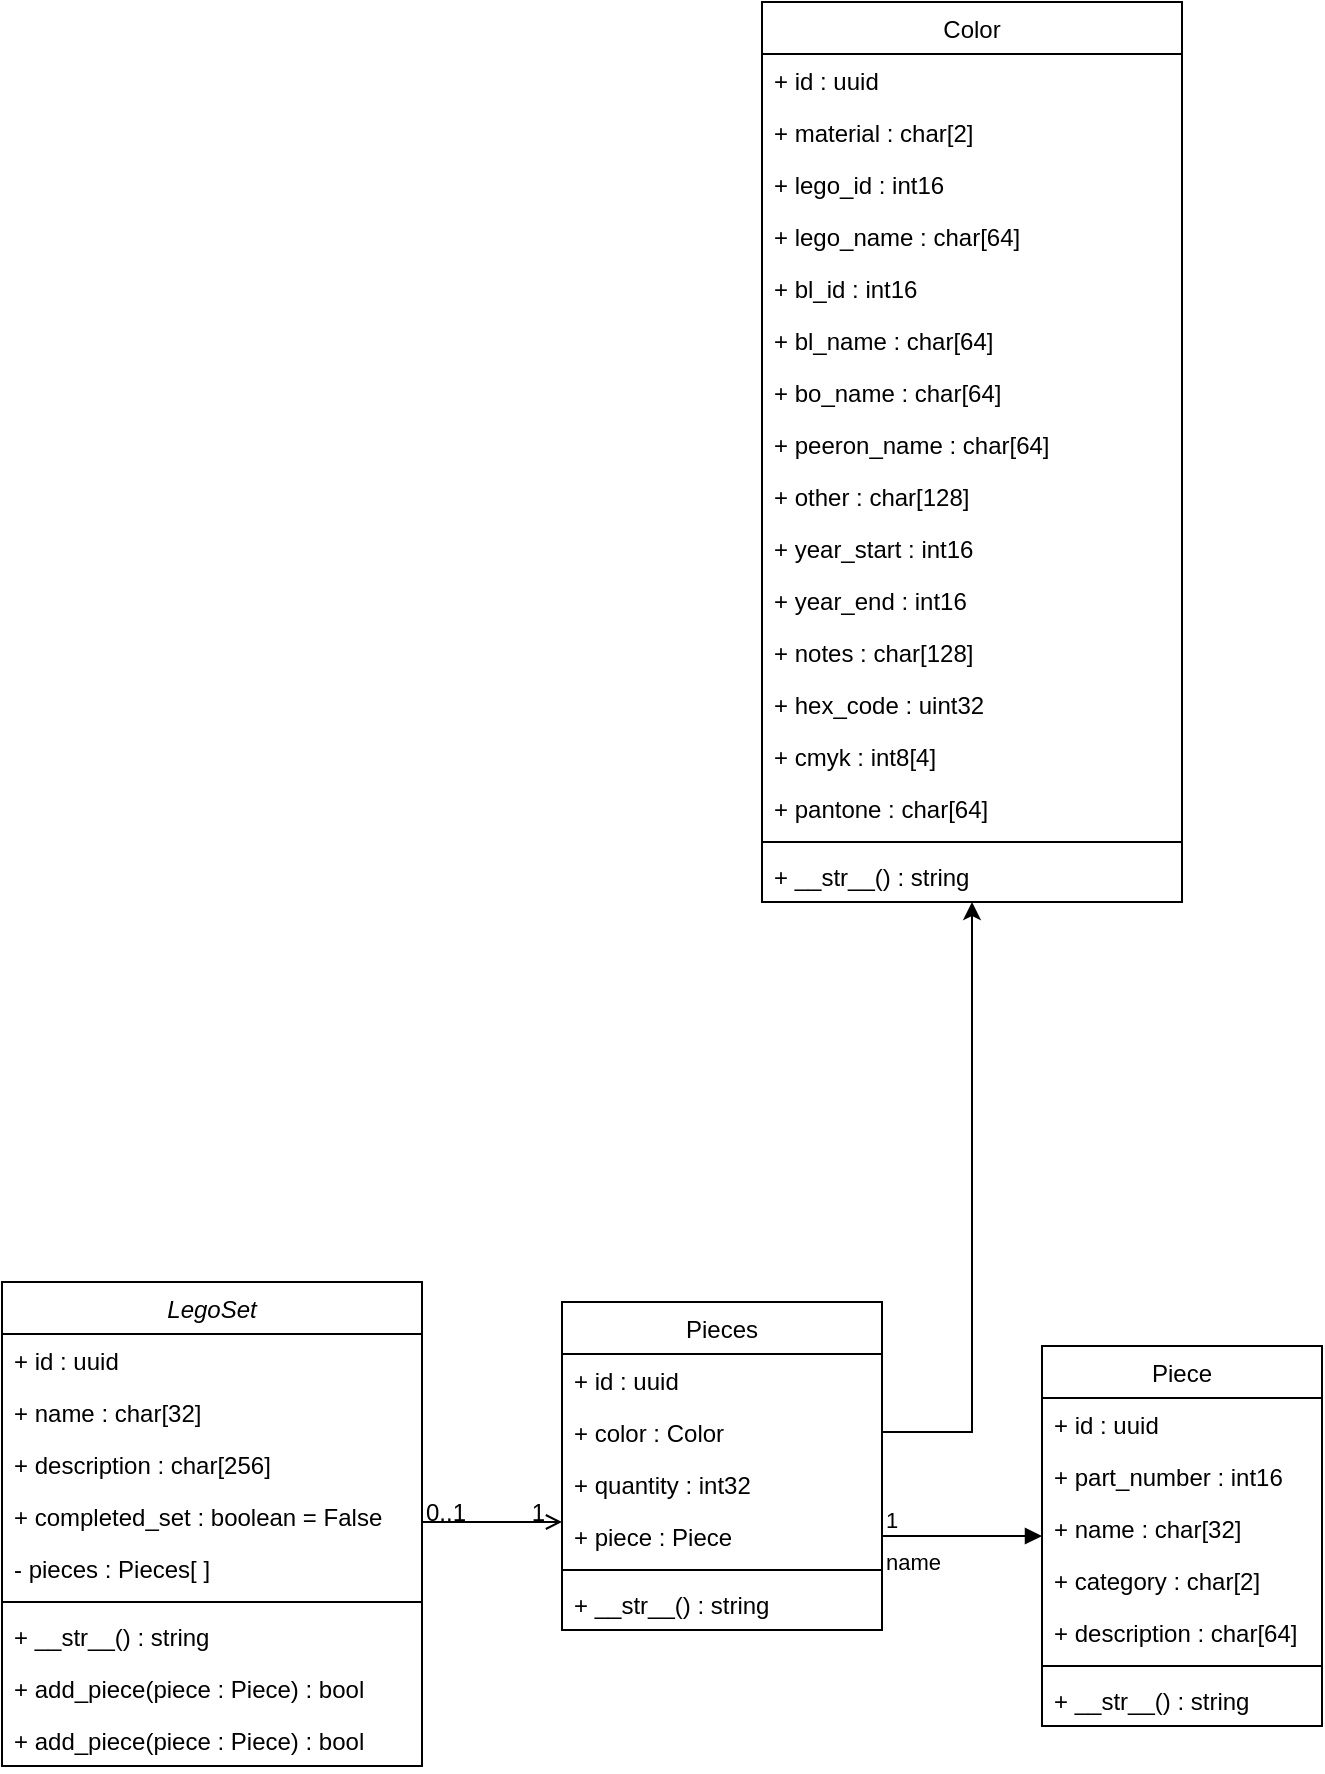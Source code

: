 <mxfile version="15.5.4" type="github">
  <diagram id="C5RBs43oDa-KdzZeNtuy" name="Page-1">
    <mxGraphModel dx="518" dy="2075" grid="1" gridSize="10" guides="1" tooltips="1" connect="1" arrows="1" fold="1" page="1" pageScale="1" pageWidth="827" pageHeight="1169" math="0" shadow="0">
      <root>
        <mxCell id="WIyWlLk6GJQsqaUBKTNV-0" />
        <mxCell id="WIyWlLk6GJQsqaUBKTNV-1" parent="WIyWlLk6GJQsqaUBKTNV-0" />
        <mxCell id="zkfFHV4jXpPFQw0GAbJ--0" value="LegoSet" style="swimlane;fontStyle=2;align=center;verticalAlign=top;childLayout=stackLayout;horizontal=1;startSize=26;horizontalStack=0;resizeParent=1;resizeLast=0;collapsible=1;marginBottom=0;rounded=0;shadow=0;strokeWidth=1;" parent="WIyWlLk6GJQsqaUBKTNV-1" vertex="1">
          <mxGeometry x="90" y="70" width="210" height="242" as="geometry">
            <mxRectangle x="230" y="140" width="160" height="26" as="alternateBounds" />
          </mxGeometry>
        </mxCell>
        <mxCell id="zkfFHV4jXpPFQw0GAbJ--1" value="+ id : uuid" style="text;align=left;verticalAlign=top;spacingLeft=4;spacingRight=4;overflow=hidden;rotatable=0;points=[[0,0.5],[1,0.5]];portConstraint=eastwest;" parent="zkfFHV4jXpPFQw0GAbJ--0" vertex="1">
          <mxGeometry y="26" width="210" height="26" as="geometry" />
        </mxCell>
        <mxCell id="zkfFHV4jXpPFQw0GAbJ--2" value="+ name : char[32]" style="text;align=left;verticalAlign=top;spacingLeft=4;spacingRight=4;overflow=hidden;rotatable=0;points=[[0,0.5],[1,0.5]];portConstraint=eastwest;rounded=0;shadow=0;html=0;" parent="zkfFHV4jXpPFQw0GAbJ--0" vertex="1">
          <mxGeometry y="52" width="210" height="26" as="geometry" />
        </mxCell>
        <mxCell id="Pf2QuSNvGWwa_adTL3wy-26" value="+ description : char[256]" style="text;align=left;verticalAlign=top;spacingLeft=4;spacingRight=4;overflow=hidden;rotatable=0;points=[[0,0.5],[1,0.5]];portConstraint=eastwest;rounded=0;shadow=0;html=0;" parent="zkfFHV4jXpPFQw0GAbJ--0" vertex="1">
          <mxGeometry y="78" width="210" height="26" as="geometry" />
        </mxCell>
        <mxCell id="zkfFHV4jXpPFQw0GAbJ--3" value="+ completed_set : boolean = False" style="text;align=left;verticalAlign=top;spacingLeft=4;spacingRight=4;overflow=hidden;rotatable=0;points=[[0,0.5],[1,0.5]];portConstraint=eastwest;rounded=0;shadow=0;html=0;" parent="zkfFHV4jXpPFQw0GAbJ--0" vertex="1">
          <mxGeometry y="104" width="210" height="26" as="geometry" />
        </mxCell>
        <mxCell id="Pf2QuSNvGWwa_adTL3wy-2" value="- pieces : Pieces[ ]" style="text;align=left;verticalAlign=top;spacingLeft=4;spacingRight=4;overflow=hidden;rotatable=0;points=[[0,0.5],[1,0.5]];portConstraint=eastwest;rounded=0;shadow=0;html=0;" parent="zkfFHV4jXpPFQw0GAbJ--0" vertex="1">
          <mxGeometry y="130" width="210" height="26" as="geometry" />
        </mxCell>
        <mxCell id="zkfFHV4jXpPFQw0GAbJ--4" value="" style="line;html=1;strokeWidth=1;align=left;verticalAlign=middle;spacingTop=-1;spacingLeft=3;spacingRight=3;rotatable=0;labelPosition=right;points=[];portConstraint=eastwest;" parent="zkfFHV4jXpPFQw0GAbJ--0" vertex="1">
          <mxGeometry y="156" width="210" height="8" as="geometry" />
        </mxCell>
        <mxCell id="Pf2QuSNvGWwa_adTL3wy-22" value="+ __str__() : string" style="text;align=left;verticalAlign=top;spacingLeft=4;spacingRight=4;overflow=hidden;rotatable=0;points=[[0,0.5],[1,0.5]];portConstraint=eastwest;" parent="zkfFHV4jXpPFQw0GAbJ--0" vertex="1">
          <mxGeometry y="164" width="210" height="26" as="geometry" />
        </mxCell>
        <mxCell id="zkfFHV4jXpPFQw0GAbJ--5" value="+ add_piece(piece : Piece) : bool" style="text;align=left;verticalAlign=top;spacingLeft=4;spacingRight=4;overflow=hidden;rotatable=0;points=[[0,0.5],[1,0.5]];portConstraint=eastwest;" parent="zkfFHV4jXpPFQw0GAbJ--0" vertex="1">
          <mxGeometry y="190" width="210" height="26" as="geometry" />
        </mxCell>
        <mxCell id="Pf2QuSNvGWwa_adTL3wy-1" value="+ add_piece(piece : Piece) : bool" style="text;align=left;verticalAlign=top;spacingLeft=4;spacingRight=4;overflow=hidden;rotatable=0;points=[[0,0.5],[1,0.5]];portConstraint=eastwest;" parent="zkfFHV4jXpPFQw0GAbJ--0" vertex="1">
          <mxGeometry y="216" width="210" height="26" as="geometry" />
        </mxCell>
        <mxCell id="zkfFHV4jXpPFQw0GAbJ--17" value="Pieces" style="swimlane;fontStyle=0;align=center;verticalAlign=top;childLayout=stackLayout;horizontal=1;startSize=26;horizontalStack=0;resizeParent=1;resizeLast=0;collapsible=1;marginBottom=0;rounded=0;shadow=0;strokeWidth=1;" parent="WIyWlLk6GJQsqaUBKTNV-1" vertex="1">
          <mxGeometry x="370" y="80" width="160" height="164" as="geometry">
            <mxRectangle x="550" y="140" width="160" height="26" as="alternateBounds" />
          </mxGeometry>
        </mxCell>
        <mxCell id="zkfFHV4jXpPFQw0GAbJ--18" value="+ id : uuid" style="text;align=left;verticalAlign=top;spacingLeft=4;spacingRight=4;overflow=hidden;rotatable=0;points=[[0,0.5],[1,0.5]];portConstraint=eastwest;" parent="zkfFHV4jXpPFQw0GAbJ--17" vertex="1">
          <mxGeometry y="26" width="160" height="26" as="geometry" />
        </mxCell>
        <mxCell id="zkfFHV4jXpPFQw0GAbJ--19" value="+ color : Color" style="text;align=left;verticalAlign=top;spacingLeft=4;spacingRight=4;overflow=hidden;rotatable=0;points=[[0,0.5],[1,0.5]];portConstraint=eastwest;rounded=0;shadow=0;html=0;" parent="zkfFHV4jXpPFQw0GAbJ--17" vertex="1">
          <mxGeometry y="52" width="160" height="26" as="geometry" />
        </mxCell>
        <mxCell id="zkfFHV4jXpPFQw0GAbJ--20" value="+ quantity : int32" style="text;align=left;verticalAlign=top;spacingLeft=4;spacingRight=4;overflow=hidden;rotatable=0;points=[[0,0.5],[1,0.5]];portConstraint=eastwest;rounded=0;shadow=0;html=0;" parent="zkfFHV4jXpPFQw0GAbJ--17" vertex="1">
          <mxGeometry y="78" width="160" height="26" as="geometry" />
        </mxCell>
        <mxCell id="zkfFHV4jXpPFQw0GAbJ--21" value="+ piece : Piece" style="text;align=left;verticalAlign=top;spacingLeft=4;spacingRight=4;overflow=hidden;rotatable=0;points=[[0,0.5],[1,0.5]];portConstraint=eastwest;rounded=0;shadow=0;html=0;" parent="zkfFHV4jXpPFQw0GAbJ--17" vertex="1">
          <mxGeometry y="104" width="160" height="26" as="geometry" />
        </mxCell>
        <mxCell id="zkfFHV4jXpPFQw0GAbJ--23" value="" style="line;html=1;strokeWidth=1;align=left;verticalAlign=middle;spacingTop=-1;spacingLeft=3;spacingRight=3;rotatable=0;labelPosition=right;points=[];portConstraint=eastwest;" parent="zkfFHV4jXpPFQw0GAbJ--17" vertex="1">
          <mxGeometry y="130" width="160" height="8" as="geometry" />
        </mxCell>
        <mxCell id="zkfFHV4jXpPFQw0GAbJ--24" value="+ __str__() : string" style="text;align=left;verticalAlign=top;spacingLeft=4;spacingRight=4;overflow=hidden;rotatable=0;points=[[0,0.5],[1,0.5]];portConstraint=eastwest;" parent="zkfFHV4jXpPFQw0GAbJ--17" vertex="1">
          <mxGeometry y="138" width="160" height="26" as="geometry" />
        </mxCell>
        <mxCell id="zkfFHV4jXpPFQw0GAbJ--26" value="" style="endArrow=open;shadow=0;strokeWidth=1;rounded=0;endFill=1;edgeStyle=elbowEdgeStyle;elbow=vertical;" parent="WIyWlLk6GJQsqaUBKTNV-1" source="zkfFHV4jXpPFQw0GAbJ--0" target="zkfFHV4jXpPFQw0GAbJ--17" edge="1">
          <mxGeometry x="0.5" y="41" relative="1" as="geometry">
            <mxPoint x="320" y="142" as="sourcePoint" />
            <mxPoint x="480" y="142" as="targetPoint" />
            <mxPoint x="-40" y="32" as="offset" />
            <Array as="points">
              <mxPoint x="350" y="190" />
            </Array>
          </mxGeometry>
        </mxCell>
        <mxCell id="zkfFHV4jXpPFQw0GAbJ--27" value="0..1" style="resizable=0;align=left;verticalAlign=bottom;labelBackgroundColor=none;fontSize=12;" parent="zkfFHV4jXpPFQw0GAbJ--26" connectable="0" vertex="1">
          <mxGeometry x="-1" relative="1" as="geometry">
            <mxPoint y="4" as="offset" />
          </mxGeometry>
        </mxCell>
        <mxCell id="zkfFHV4jXpPFQw0GAbJ--28" value="1" style="resizable=0;align=right;verticalAlign=bottom;labelBackgroundColor=none;fontSize=12;" parent="zkfFHV4jXpPFQw0GAbJ--26" connectable="0" vertex="1">
          <mxGeometry x="1" relative="1" as="geometry">
            <mxPoint x="-7" y="4" as="offset" />
          </mxGeometry>
        </mxCell>
        <mxCell id="Pf2QuSNvGWwa_adTL3wy-4" value="Piece" style="swimlane;fontStyle=0;align=center;verticalAlign=top;childLayout=stackLayout;horizontal=1;startSize=26;horizontalStack=0;resizeParent=1;resizeLast=0;collapsible=1;marginBottom=0;rounded=0;shadow=0;strokeWidth=1;" parent="WIyWlLk6GJQsqaUBKTNV-1" vertex="1">
          <mxGeometry x="610" y="102" width="140" height="190" as="geometry">
            <mxRectangle x="550" y="140" width="160" height="26" as="alternateBounds" />
          </mxGeometry>
        </mxCell>
        <mxCell id="Pf2QuSNvGWwa_adTL3wy-5" value="+ id : uuid" style="text;align=left;verticalAlign=top;spacingLeft=4;spacingRight=4;overflow=hidden;rotatable=0;points=[[0,0.5],[1,0.5]];portConstraint=eastwest;" parent="Pf2QuSNvGWwa_adTL3wy-4" vertex="1">
          <mxGeometry y="26" width="140" height="26" as="geometry" />
        </mxCell>
        <mxCell id="Pf2QuSNvGWwa_adTL3wy-8" value="+ part_number : int16" style="text;align=left;verticalAlign=top;spacingLeft=4;spacingRight=4;overflow=hidden;rotatable=0;points=[[0,0.5],[1,0.5]];portConstraint=eastwest;rounded=0;shadow=0;html=0;" parent="Pf2QuSNvGWwa_adTL3wy-4" vertex="1">
          <mxGeometry y="52" width="140" height="26" as="geometry" />
        </mxCell>
        <mxCell id="Pf2QuSNvGWwa_adTL3wy-7" value="+ name : char[32]" style="text;align=left;verticalAlign=top;spacingLeft=4;spacingRight=4;overflow=hidden;rotatable=0;points=[[0,0.5],[1,0.5]];portConstraint=eastwest;rounded=0;shadow=0;html=0;" parent="Pf2QuSNvGWwa_adTL3wy-4" vertex="1">
          <mxGeometry y="78" width="140" height="26" as="geometry" />
        </mxCell>
        <mxCell id="Pf2QuSNvGWwa_adTL3wy-23" value="+ category : char[2]" style="text;align=left;verticalAlign=top;spacingLeft=4;spacingRight=4;overflow=hidden;rotatable=0;points=[[0,0.5],[1,0.5]];portConstraint=eastwest;rounded=0;shadow=0;html=0;" parent="Pf2QuSNvGWwa_adTL3wy-4" vertex="1">
          <mxGeometry y="104" width="140" height="26" as="geometry" />
        </mxCell>
        <mxCell id="Pf2QuSNvGWwa_adTL3wy-9" value="+ description : char[64]" style="text;align=left;verticalAlign=top;spacingLeft=4;spacingRight=4;overflow=hidden;rotatable=0;points=[[0,0.5],[1,0.5]];portConstraint=eastwest;rounded=0;shadow=0;html=0;" parent="Pf2QuSNvGWwa_adTL3wy-4" vertex="1">
          <mxGeometry y="130" width="140" height="26" as="geometry" />
        </mxCell>
        <mxCell id="Pf2QuSNvGWwa_adTL3wy-11" value="" style="line;html=1;strokeWidth=1;align=left;verticalAlign=middle;spacingTop=-1;spacingLeft=3;spacingRight=3;rotatable=0;labelPosition=right;points=[];portConstraint=eastwest;" parent="Pf2QuSNvGWwa_adTL3wy-4" vertex="1">
          <mxGeometry y="156" width="140" height="8" as="geometry" />
        </mxCell>
        <mxCell id="Pf2QuSNvGWwa_adTL3wy-12" value="+ __str__() : string" style="text;align=left;verticalAlign=top;spacingLeft=4;spacingRight=4;overflow=hidden;rotatable=0;points=[[0,0.5],[1,0.5]];portConstraint=eastwest;" parent="Pf2QuSNvGWwa_adTL3wy-4" vertex="1">
          <mxGeometry y="164" width="140" height="26" as="geometry" />
        </mxCell>
        <mxCell id="Pf2QuSNvGWwa_adTL3wy-19" value="name" style="endArrow=block;endFill=1;html=1;edgeStyle=orthogonalEdgeStyle;align=left;verticalAlign=top;rounded=0;" parent="WIyWlLk6GJQsqaUBKTNV-1" source="zkfFHV4jXpPFQw0GAbJ--21" target="Pf2QuSNvGWwa_adTL3wy-4" edge="1">
          <mxGeometry x="-1" relative="1" as="geometry">
            <mxPoint x="600" y="300" as="sourcePoint" />
            <mxPoint x="760" y="300" as="targetPoint" />
          </mxGeometry>
        </mxCell>
        <mxCell id="Pf2QuSNvGWwa_adTL3wy-20" value="1" style="edgeLabel;resizable=0;html=1;align=left;verticalAlign=bottom;" parent="Pf2QuSNvGWwa_adTL3wy-19" connectable="0" vertex="1">
          <mxGeometry x="-1" relative="1" as="geometry" />
        </mxCell>
        <mxCell id="mKjSSnV1DjgpW89yL6a5-0" value="Color" style="swimlane;fontStyle=0;align=center;verticalAlign=top;childLayout=stackLayout;horizontal=1;startSize=26;horizontalStack=0;resizeParent=1;resizeLast=0;collapsible=1;marginBottom=0;rounded=0;shadow=0;strokeWidth=1;" vertex="1" parent="WIyWlLk6GJQsqaUBKTNV-1">
          <mxGeometry x="470" y="-570" width="210" height="450" as="geometry">
            <mxRectangle x="550" y="140" width="160" height="26" as="alternateBounds" />
          </mxGeometry>
        </mxCell>
        <mxCell id="mKjSSnV1DjgpW89yL6a5-1" value="+ id : uuid" style="text;align=left;verticalAlign=top;spacingLeft=4;spacingRight=4;overflow=hidden;rotatable=0;points=[[0,0.5],[1,0.5]];portConstraint=eastwest;" vertex="1" parent="mKjSSnV1DjgpW89yL6a5-0">
          <mxGeometry y="26" width="210" height="26" as="geometry" />
        </mxCell>
        <mxCell id="mKjSSnV1DjgpW89yL6a5-2" value="+ material : char[2]" style="text;align=left;verticalAlign=top;spacingLeft=4;spacingRight=4;overflow=hidden;rotatable=0;points=[[0,0.5],[1,0.5]];portConstraint=eastwest;rounded=0;shadow=0;html=0;" vertex="1" parent="mKjSSnV1DjgpW89yL6a5-0">
          <mxGeometry y="52" width="210" height="26" as="geometry" />
        </mxCell>
        <mxCell id="mKjSSnV1DjgpW89yL6a5-3" value="+ lego_id : int16" style="text;align=left;verticalAlign=top;spacingLeft=4;spacingRight=4;overflow=hidden;rotatable=0;points=[[0,0.5],[1,0.5]];portConstraint=eastwest;rounded=0;shadow=0;html=0;" vertex="1" parent="mKjSSnV1DjgpW89yL6a5-0">
          <mxGeometry y="78" width="210" height="26" as="geometry" />
        </mxCell>
        <mxCell id="mKjSSnV1DjgpW89yL6a5-4" value="+ lego_name : char[64]" style="text;align=left;verticalAlign=top;spacingLeft=4;spacingRight=4;overflow=hidden;rotatable=0;points=[[0,0.5],[1,0.5]];portConstraint=eastwest;rounded=0;shadow=0;html=0;" vertex="1" parent="mKjSSnV1DjgpW89yL6a5-0">
          <mxGeometry y="104" width="210" height="26" as="geometry" />
        </mxCell>
        <mxCell id="mKjSSnV1DjgpW89yL6a5-5" value="+ bl_id : int16" style="text;align=left;verticalAlign=top;spacingLeft=4;spacingRight=4;overflow=hidden;rotatable=0;points=[[0,0.5],[1,0.5]];portConstraint=eastwest;rounded=0;shadow=0;html=0;" vertex="1" parent="mKjSSnV1DjgpW89yL6a5-0">
          <mxGeometry y="130" width="210" height="26" as="geometry" />
        </mxCell>
        <mxCell id="mKjSSnV1DjgpW89yL6a5-10" value="+ bl_name : char[64]" style="text;align=left;verticalAlign=top;spacingLeft=4;spacingRight=4;overflow=hidden;rotatable=0;points=[[0,0.5],[1,0.5]];portConstraint=eastwest;rounded=0;shadow=0;html=0;" vertex="1" parent="mKjSSnV1DjgpW89yL6a5-0">
          <mxGeometry y="156" width="210" height="26" as="geometry" />
        </mxCell>
        <mxCell id="mKjSSnV1DjgpW89yL6a5-11" value="+ bo_name : char[64]" style="text;align=left;verticalAlign=top;spacingLeft=4;spacingRight=4;overflow=hidden;rotatable=0;points=[[0,0.5],[1,0.5]];portConstraint=eastwest;rounded=0;shadow=0;html=0;" vertex="1" parent="mKjSSnV1DjgpW89yL6a5-0">
          <mxGeometry y="182" width="210" height="26" as="geometry" />
        </mxCell>
        <mxCell id="mKjSSnV1DjgpW89yL6a5-12" value="+ peeron_name : char[64]" style="text;align=left;verticalAlign=top;spacingLeft=4;spacingRight=4;overflow=hidden;rotatable=0;points=[[0,0.5],[1,0.5]];portConstraint=eastwest;rounded=0;shadow=0;html=0;" vertex="1" parent="mKjSSnV1DjgpW89yL6a5-0">
          <mxGeometry y="208" width="210" height="26" as="geometry" />
        </mxCell>
        <mxCell id="mKjSSnV1DjgpW89yL6a5-13" value="+ other : char[128]" style="text;align=left;verticalAlign=top;spacingLeft=4;spacingRight=4;overflow=hidden;rotatable=0;points=[[0,0.5],[1,0.5]];portConstraint=eastwest;rounded=0;shadow=0;html=0;" vertex="1" parent="mKjSSnV1DjgpW89yL6a5-0">
          <mxGeometry y="234" width="210" height="26" as="geometry" />
        </mxCell>
        <mxCell id="mKjSSnV1DjgpW89yL6a5-14" value="+ year_start : int16" style="text;align=left;verticalAlign=top;spacingLeft=4;spacingRight=4;overflow=hidden;rotatable=0;points=[[0,0.5],[1,0.5]];portConstraint=eastwest;rounded=0;shadow=0;html=0;" vertex="1" parent="mKjSSnV1DjgpW89yL6a5-0">
          <mxGeometry y="260" width="210" height="26" as="geometry" />
        </mxCell>
        <mxCell id="mKjSSnV1DjgpW89yL6a5-15" value="+ year_end : int16" style="text;align=left;verticalAlign=top;spacingLeft=4;spacingRight=4;overflow=hidden;rotatable=0;points=[[0,0.5],[1,0.5]];portConstraint=eastwest;rounded=0;shadow=0;html=0;" vertex="1" parent="mKjSSnV1DjgpW89yL6a5-0">
          <mxGeometry y="286" width="210" height="26" as="geometry" />
        </mxCell>
        <mxCell id="mKjSSnV1DjgpW89yL6a5-16" value="+ notes : char[128]" style="text;align=left;verticalAlign=top;spacingLeft=4;spacingRight=4;overflow=hidden;rotatable=0;points=[[0,0.5],[1,0.5]];portConstraint=eastwest;rounded=0;shadow=0;html=0;" vertex="1" parent="mKjSSnV1DjgpW89yL6a5-0">
          <mxGeometry y="312" width="210" height="26" as="geometry" />
        </mxCell>
        <mxCell id="mKjSSnV1DjgpW89yL6a5-17" value="+ hex_code : uint32" style="text;align=left;verticalAlign=top;spacingLeft=4;spacingRight=4;overflow=hidden;rotatable=0;points=[[0,0.5],[1,0.5]];portConstraint=eastwest;rounded=0;shadow=0;html=0;" vertex="1" parent="mKjSSnV1DjgpW89yL6a5-0">
          <mxGeometry y="338" width="210" height="26" as="geometry" />
        </mxCell>
        <mxCell id="mKjSSnV1DjgpW89yL6a5-18" value="+ cmyk : int8[4]" style="text;align=left;verticalAlign=top;spacingLeft=4;spacingRight=4;overflow=hidden;rotatable=0;points=[[0,0.5],[1,0.5]];portConstraint=eastwest;rounded=0;shadow=0;html=0;" vertex="1" parent="mKjSSnV1DjgpW89yL6a5-0">
          <mxGeometry y="364" width="210" height="26" as="geometry" />
        </mxCell>
        <mxCell id="mKjSSnV1DjgpW89yL6a5-19" value="+ pantone : char[64]" style="text;align=left;verticalAlign=top;spacingLeft=4;spacingRight=4;overflow=hidden;rotatable=0;points=[[0,0.5],[1,0.5]];portConstraint=eastwest;rounded=0;shadow=0;html=0;" vertex="1" parent="mKjSSnV1DjgpW89yL6a5-0">
          <mxGeometry y="390" width="210" height="26" as="geometry" />
        </mxCell>
        <mxCell id="mKjSSnV1DjgpW89yL6a5-6" value="" style="line;html=1;strokeWidth=1;align=left;verticalAlign=middle;spacingTop=-1;spacingLeft=3;spacingRight=3;rotatable=0;labelPosition=right;points=[];portConstraint=eastwest;" vertex="1" parent="mKjSSnV1DjgpW89yL6a5-0">
          <mxGeometry y="416" width="210" height="8" as="geometry" />
        </mxCell>
        <mxCell id="mKjSSnV1DjgpW89yL6a5-7" value="+ __str__() : string" style="text;align=left;verticalAlign=top;spacingLeft=4;spacingRight=4;overflow=hidden;rotatable=0;points=[[0,0.5],[1,0.5]];portConstraint=eastwest;" vertex="1" parent="mKjSSnV1DjgpW89yL6a5-0">
          <mxGeometry y="424" width="210" height="26" as="geometry" />
        </mxCell>
        <mxCell id="mKjSSnV1DjgpW89yL6a5-8" style="edgeStyle=orthogonalEdgeStyle;rounded=0;orthogonalLoop=1;jettySize=auto;html=1;exitX=1;exitY=0.5;exitDx=0;exitDy=0;" edge="1" parent="WIyWlLk6GJQsqaUBKTNV-1" source="zkfFHV4jXpPFQw0GAbJ--19" target="mKjSSnV1DjgpW89yL6a5-0">
          <mxGeometry relative="1" as="geometry" />
        </mxCell>
      </root>
    </mxGraphModel>
  </diagram>
</mxfile>
